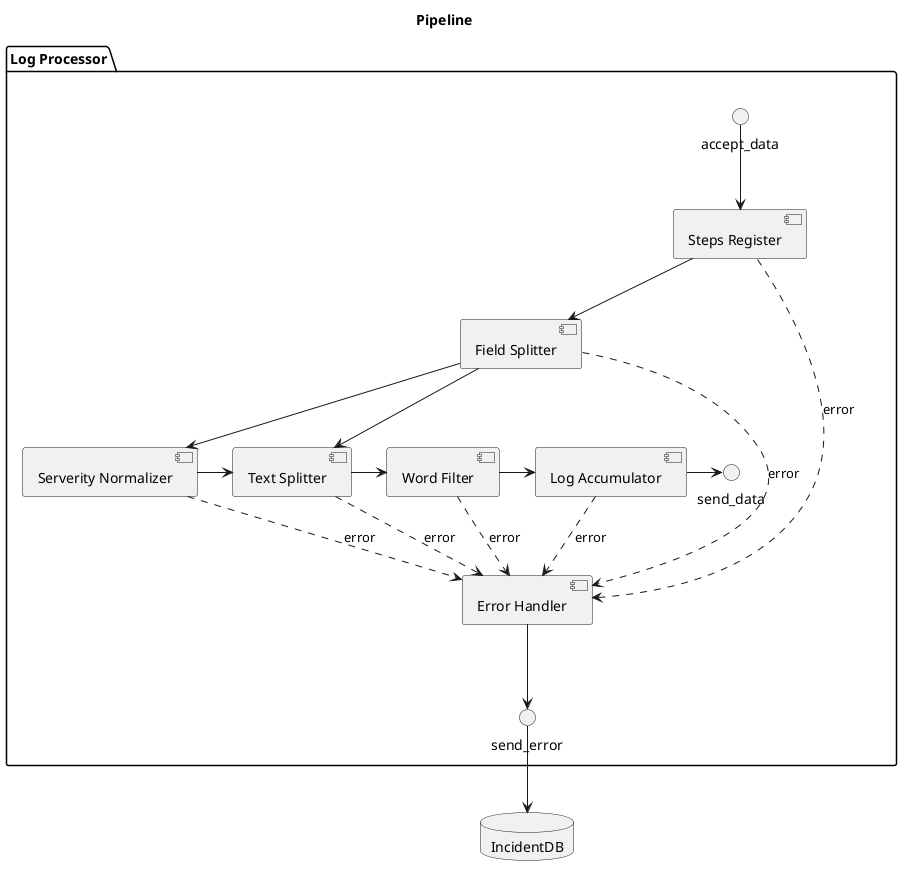 @startuml
title Pipeline
'skinparam linetype polyline
'skinparam linetype ortho

skinparam defaultFontName "Fira Code Retina"

database IncidentDB {
}

package "Log Processor" {
interface accept_data
interface send_data
interface send_error
[Steps Register] as sr
[Field Splitter] as fs
[Serverity Normalizer] as sn
[Text Splitter] as ts
[Word Filter] as wf
[Log Accumulator] as la
[Error Handler] as eh

accept_data --> sr
sr --> fs
fs --> sn
fs --> ts
sn -> ts
ts -> wf
wf -> la
la -> send_data

sr ..> eh : error
fs ..> eh : error
sn ..> eh : error
ts ..> eh : error
wf ..> eh : error
la ..> eh : error


eh --> send_error
send_error --> IncidentDB
}
@enduml